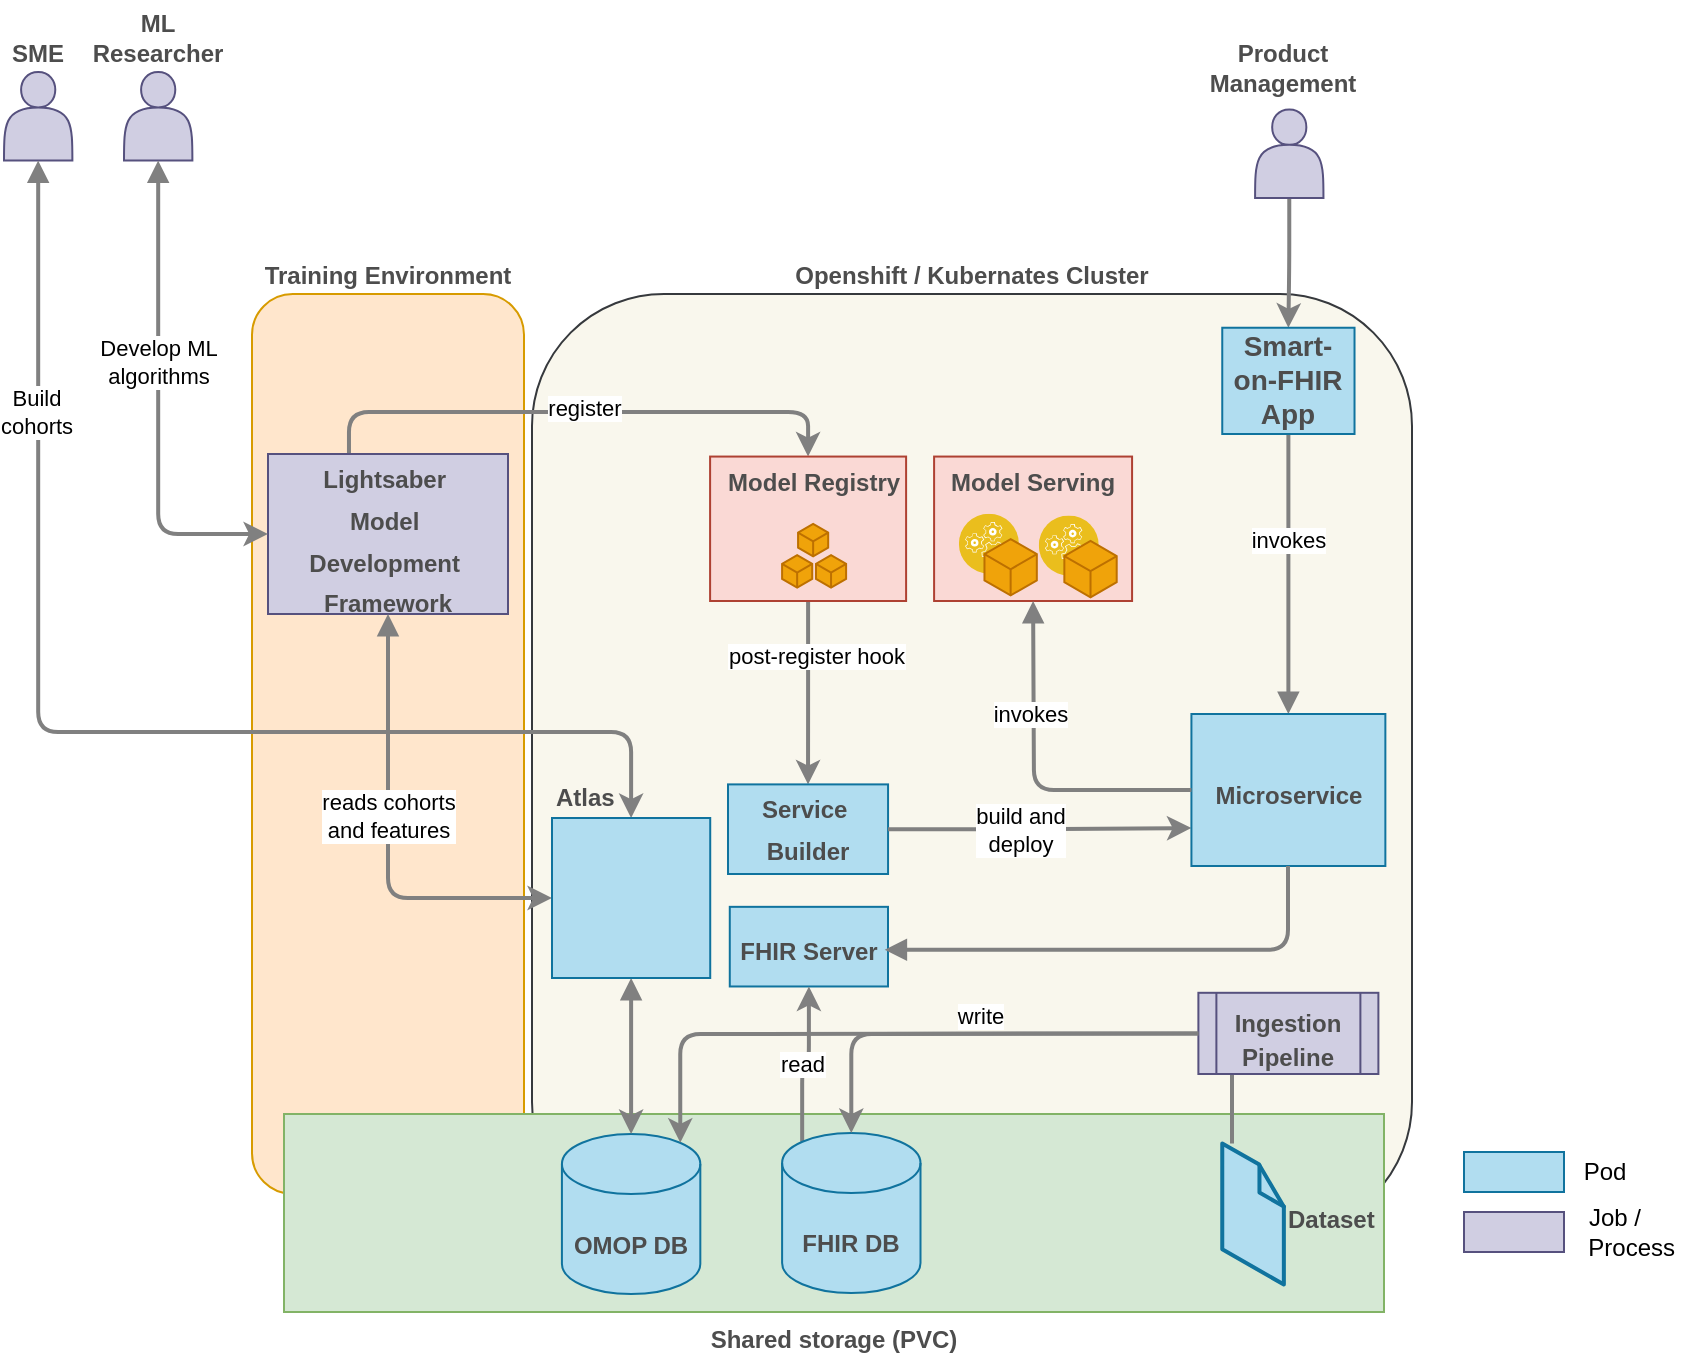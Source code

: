 <mxfile version="14.5.1" type="device"><diagram id="7gwCu6ZgaY8Ys19Y_M54" name="Page-1"><mxGraphModel dx="1106" dy="852" grid="1" gridSize="10" guides="1" tooltips="1" connect="1" arrows="1" fold="1" page="1" pageScale="1" pageWidth="850" pageHeight="1100" math="0" shadow="0"><root><mxCell id="0"/><mxCell id="1" parent="0"/><mxCell id="R3Omm2tk3tTw3sigLJp8-2" value="&lt;p style=&quot;margin: 4px 0px 0px&quot;&gt;&lt;font color=&quot;#4d4d4d&quot;&gt;&lt;b&gt;Openshift / Kubernates Cluster&lt;/b&gt;&lt;/font&gt;&lt;/p&gt;" style="rounded=1;whiteSpace=wrap;html=1;labelPosition=center;verticalLabelPosition=top;align=center;verticalAlign=bottom;fillColor=#f9f7ed;strokeColor=#36393d;" parent="1" vertex="1"><mxGeometry x="268" y="209" width="440" height="470" as="geometry"/></mxCell><mxCell id="R3Omm2tk3tTw3sigLJp8-1" value="&lt;p style=&quot;margin: 4px 0px 0px&quot;&gt;&lt;font color=&quot;#4d4d4d&quot;&gt;&lt;b&gt;Training Environment&lt;/b&gt;&lt;/font&gt;&lt;/p&gt;" style="rounded=1;whiteSpace=wrap;html=1;labelPosition=center;verticalLabelPosition=top;align=center;verticalAlign=bottom;fillColor=#ffe6cc;strokeColor=#d79b00;" parent="1" vertex="1"><mxGeometry x="128" y="209" width="136" height="450" as="geometry"/></mxCell><mxCell id="R3Omm2tk3tTw3sigLJp8-3" value="&lt;font color=&quot;#4d4d4d&quot;&gt;&lt;b&gt;Shared storage (PVC)&lt;/b&gt;&lt;/font&gt;" style="rounded=0;whiteSpace=wrap;html=1;fillColor=#d5e8d4;strokeColor=#82b366;labelPosition=center;verticalLabelPosition=bottom;align=center;verticalAlign=top;" parent="1" vertex="1"><mxGeometry x="144" y="619" width="550" height="99" as="geometry"/></mxCell><mxCell id="R3Omm2tk3tTw3sigLJp8-6" value="" style="edgeStyle=elbowEdgeStyle;elbow=vertical;strokeWidth=2;strokeColor=#808080;entryX=1;entryY=0.5;entryDx=0;entryDy=0;" parent="1" source="R3Omm2tk3tTw3sigLJp8-53" target="R3Omm2tk3tTw3sigLJp8-54" edge="1"><mxGeometry width="100" height="100" relative="1" as="geometry"><mxPoint x="-72.2" y="463.1" as="sourcePoint"/><mxPoint x="58.8" y="568.1" as="targetPoint"/><Array as="points"><mxPoint x="618" y="579"/></Array></mxGeometry></mxCell><mxCell id="R3Omm2tk3tTw3sigLJp8-7" value="" style="edgeStyle=elbowEdgeStyle;elbow=vertical;strokeWidth=2;exitX=0.391;exitY=-0.03;exitDx=0;exitDy=0;exitPerimeter=0;strokeColor=#808080;entryX=0.5;entryY=0;entryDx=0;entryDy=0;" parent="1" target="R3Omm2tk3tTw3sigLJp8-35" edge="1"><mxGeometry width="100" height="100" relative="1" as="geometry"><mxPoint x="176.485" y="292.34" as="sourcePoint"/><mxPoint x="285" y="220" as="targetPoint"/><Array as="points"><mxPoint x="314" y="268"/><mxPoint x="285" y="230"/></Array></mxGeometry></mxCell><mxCell id="R3Omm2tk3tTw3sigLJp8-8" value="register" style="edgeLabel;html=1;align=center;verticalAlign=middle;resizable=0;points=[];" parent="R3Omm2tk3tTw3sigLJp8-7" vertex="1" connectable="0"><mxGeometry x="0.08" y="2" relative="1" as="geometry"><mxPoint x="-6.99" as="offset"/></mxGeometry></mxCell><mxCell id="R3Omm2tk3tTw3sigLJp8-9" style="edgeStyle=orthogonalEdgeStyle;rounded=1;orthogonalLoop=1;jettySize=auto;html=1;entryX=0.5;entryY=1;entryDx=0;entryDy=0;startArrow=block;startFill=1;strokeColor=#808080;strokeWidth=2;endArrow=none;endFill=0;" parent="1" source="R3Omm2tk3tTw3sigLJp8-57" target="R3Omm2tk3tTw3sigLJp8-41" edge="1"><mxGeometry relative="1" as="geometry"/></mxCell><mxCell id="R3Omm2tk3tTw3sigLJp8-10" value="invokes" style="edgeLabel;html=1;align=center;verticalAlign=middle;resizable=0;points=[];" parent="R3Omm2tk3tTw3sigLJp8-9" vertex="1" connectable="0"><mxGeometry x="0.342" y="-2" relative="1" as="geometry"><mxPoint x="-2" y="7.07" as="offset"/></mxGeometry></mxCell><mxCell id="R3Omm2tk3tTw3sigLJp8-14" value="&lt;p style=&quot;margin: 4px 0px 0px&quot;&gt;&lt;font color=&quot;#4d4d4d&quot;&gt;SME&lt;/font&gt;&lt;/p&gt;" style="shape=actor;whiteSpace=wrap;html=1;fontSize=12;strokeColor=#56517e;fontStyle=1;strokeWidth=1;fillColor=#d0cee2;labelPosition=center;verticalLabelPosition=top;align=center;verticalAlign=bottom;" parent="1" vertex="1"><mxGeometry x="4.0" y="98.0" width="34.189" height="44.286" as="geometry"/></mxCell><mxCell id="R3Omm2tk3tTw3sigLJp8-16" value="" style="edgeStyle=elbowEdgeStyle;elbow=vertical;strokeWidth=2;strokeColor=#808080;exitX=0.5;exitY=1;exitDx=0;exitDy=0;entryX=0.5;entryY=0;entryDx=0;entryDy=0;" parent="1" source="R3Omm2tk3tTw3sigLJp8-35" target="R3Omm2tk3tTw3sigLJp8-20" edge="1"><mxGeometry width="100" height="100" relative="1" as="geometry"><mxPoint x="534" y="389" as="sourcePoint"/><mxPoint x="421" y="427" as="targetPoint"/><Array as="points"><mxPoint x="395" y="407"/></Array></mxGeometry></mxCell><mxCell id="R3Omm2tk3tTw3sigLJp8-17" value="post-register hook" style="edgeLabel;html=1;align=center;verticalAlign=middle;resizable=0;points=[];" parent="R3Omm2tk3tTw3sigLJp8-16" vertex="1" connectable="0"><mxGeometry x="-0.414" y="-2" relative="1" as="geometry"><mxPoint x="6" as="offset"/></mxGeometry></mxCell><mxCell id="R3Omm2tk3tTw3sigLJp8-20" value="&lt;p style=&quot;margin: 4px 0px 0px&quot;&gt;&lt;span style=&quot;color: rgb(77 , 77 , 77) ; font-size: 12px ; font-weight: 700&quot;&gt;Service&amp;nbsp;&lt;/span&gt;&lt;/p&gt;&lt;p style=&quot;margin: 4px 0px 0px&quot;&gt;&lt;span style=&quot;color: rgb(77 , 77 , 77) ; font-size: 12px ; font-weight: 700&quot;&gt;Builder&lt;/span&gt;&lt;/p&gt;" style="verticalAlign=middle;align=center;overflow=fill;fontSize=14;fontFamily=Helvetica;html=1;fillColor=#b1ddf0;strokeColor=#10739e;fontColor=#000000;rounded=0;strokeWidth=1;" parent="1" vertex="1"><mxGeometry x="366" y="454.2" width="80.03" height="44.8" as="geometry"/></mxCell><mxCell id="R3Omm2tk3tTw3sigLJp8-25" value="" style="edgeStyle=elbowEdgeStyle;elbow=vertical;strokeWidth=2;exitX=0.5;exitY=1;exitDx=0;exitDy=0;strokeColor=#808080;" parent="1" source="R3Omm2tk3tTw3sigLJp8-24" target="R3Omm2tk3tTw3sigLJp8-41" edge="1"><mxGeometry width="100" height="100" relative="1" as="geometry"><mxPoint x="516.74" y="135" as="sourcePoint"/><mxPoint x="645" y="216" as="targetPoint"/></mxGeometry></mxCell><mxCell id="R3Omm2tk3tTw3sigLJp8-26" value="" style="group" parent="1" vertex="1" connectable="0"><mxGeometry x="505.42" y="307.77" width="40.0" height="45" as="geometry"/></mxCell><mxCell id="R3Omm2tk3tTw3sigLJp8-27" value="" style="aspect=fixed;perimeter=ellipsePerimeter;html=1;align=center;shadow=0;dashed=0;fontColor=#4277BB;labelBackgroundColor=#ffffff;fontSize=12;spacingTop=3;image;image=img/lib/ibm/applications/runtime_services.svg;rounded=0;strokeColor=#009900;strokeWidth=1;fillColor=#FFFFFF;" parent="R3Omm2tk3tTw3sigLJp8-26" vertex="1"><mxGeometry width="30" height="30" as="geometry"/></mxCell><mxCell id="R3Omm2tk3tTw3sigLJp8-28" value="" style="html=1;whiteSpace=wrap;shape=isoCube;backgroundOutline=1;fontFamily=IBM Plex Sans;fontSize=6;labelBackgroundColor=none;labelBorderColor=none;horizontal=1;verticalAlign=top;labelPosition=center;verticalLabelPosition=bottom;align=center;fontStyle=1;spacing=-5;fillColor=#f0a30a;strokeColor=#BD7000;fontColor=#ffffff;" parent="R3Omm2tk3tTw3sigLJp8-26" vertex="1"><mxGeometry x="11.771" y="24.684" width="28.2" height="28.2" as="geometry"/></mxCell><mxCell id="R3Omm2tk3tTw3sigLJp8-29" value="" style="html=1;whiteSpace=wrap;shape=isoCube;backgroundOutline=1;fontFamily=IBM Plex Sans;fontSize=6;labelBackgroundColor=none;labelBorderColor=none;horizontal=1;verticalAlign=top;labelPosition=center;verticalLabelPosition=bottom;align=center;fontStyle=1;spacing=-5;fillColor=#f0a30a;strokeColor=#BD7000;fontColor=#ffffff;" parent="1" vertex="1"><mxGeometry x="477.191" y="326.454" width="28.2" height="28.2" as="geometry"/></mxCell><mxCell id="R3Omm2tk3tTw3sigLJp8-30" value="&lt;font style=&quot;font-size: 12px&quot;&gt;&lt;br&gt;&lt;/font&gt;" style="rounded=0;whiteSpace=wrap;html=1;fontSize=14;fillColor=#fad9d5;strokeWidth=1;strokeColor=#ae4132;" parent="1" vertex="1"><mxGeometry x="469.05" y="290.28" width="98.99" height="72.22" as="geometry"/></mxCell><mxCell id="R3Omm2tk3tTw3sigLJp8-31" value="" style="aspect=fixed;perimeter=ellipsePerimeter;html=1;align=center;shadow=0;dashed=0;fontColor=#4277BB;labelBackgroundColor=#ffffff;fontSize=12;spacingTop=3;image;image=img/lib/ibm/applications/runtime_services.svg;rounded=0;strokeColor=#009900;strokeWidth=1;fillColor=#FFFFFF;" parent="1" vertex="1"><mxGeometry x="481.45" y="318.83" width="30" height="30" as="geometry"/></mxCell><mxCell id="R3Omm2tk3tTw3sigLJp8-32" value="" style="html=1;whiteSpace=wrap;shape=isoCube;backgroundOutline=1;fontFamily=IBM Plex Sans;fontSize=6;labelBackgroundColor=none;labelBorderColor=none;horizontal=1;verticalAlign=top;labelPosition=center;verticalLabelPosition=bottom;align=center;fontStyle=1;spacing=-5;fillColor=#f0a30a;strokeColor=#BD7000;fontColor=#ffffff;" parent="1" vertex="1"><mxGeometry x="493.221" y="331.514" width="28.2" height="28.2" as="geometry"/></mxCell><mxCell id="R3Omm2tk3tTw3sigLJp8-33" value="" style="aspect=fixed;perimeter=ellipsePerimeter;html=1;align=center;shadow=0;dashed=0;fontColor=#4277BB;labelBackgroundColor=#ffffff;fontSize=12;spacingTop=3;image;image=img/lib/ibm/applications/runtime_services.svg;rounded=0;strokeColor=#009900;strokeWidth=1;fillColor=#FFFFFF;" parent="1" vertex="1"><mxGeometry x="521.39" y="319.77" width="30" height="30" as="geometry"/></mxCell><mxCell id="R3Omm2tk3tTw3sigLJp8-34" value="" style="html=1;whiteSpace=wrap;shape=isoCube;backgroundOutline=1;fontFamily=IBM Plex Sans;fontSize=6;labelBackgroundColor=none;labelBorderColor=none;horizontal=1;verticalAlign=top;labelPosition=center;verticalLabelPosition=bottom;align=center;fontStyle=1;spacing=-5;fillColor=#f0a30a;strokeColor=#BD7000;fontColor=#ffffff;" parent="1" vertex="1"><mxGeometry x="533.161" y="332.454" width="28.2" height="28.2" as="geometry"/></mxCell><mxCell id="R3Omm2tk3tTw3sigLJp8-35" value="" style="rounded=0;whiteSpace=wrap;html=1;fontSize=14;fillColor=#fad9d5;strokeWidth=1;strokeColor=#ae4132;" parent="1" vertex="1"><mxGeometry x="357.05" y="290.28" width="98" height="72.22" as="geometry"/></mxCell><mxCell id="R3Omm2tk3tTw3sigLJp8-36" value="" style="group" parent="1" vertex="1" connectable="0"><mxGeometry x="393.05" y="323.39" width="32" height="33" as="geometry"/></mxCell><mxCell id="R3Omm2tk3tTw3sigLJp8-37" value="" style="html=1;whiteSpace=wrap;shape=isoCube;backgroundOutline=1;fontFamily=IBM Plex Sans;fontSize=6;labelBackgroundColor=none;labelBorderColor=none;horizontal=1;verticalAlign=top;labelPosition=center;verticalLabelPosition=bottom;align=center;fontStyle=1;spacing=-5;fillColor=#f0a30a;strokeColor=#BD7000;fontColor=#ffffff;" parent="R3Omm2tk3tTw3sigLJp8-36" vertex="1"><mxGeometry x="16.945" y="15.632" width="15.055" height="17.368" as="geometry"/></mxCell><mxCell id="R3Omm2tk3tTw3sigLJp8-38" value="" style="group" parent="R3Omm2tk3tTw3sigLJp8-36" vertex="1" connectable="0"><mxGeometry width="23.042" height="33" as="geometry"/></mxCell><mxCell id="R3Omm2tk3tTw3sigLJp8-39" value="" style="html=1;whiteSpace=wrap;shape=isoCube;backgroundOutline=1;fontFamily=IBM Plex Sans;fontSize=6;labelBackgroundColor=none;labelBorderColor=none;horizontal=1;verticalAlign=top;labelPosition=center;verticalLabelPosition=bottom;align=center;fontStyle=1;spacing=-5;fillColor=#f0a30a;strokeColor=#BD7000;fontColor=#ffffff;" parent="R3Omm2tk3tTw3sigLJp8-38" vertex="1"><mxGeometry y="15.632" width="15.055" height="17.368" as="geometry"/></mxCell><mxCell id="R3Omm2tk3tTw3sigLJp8-40" value="" style="html=1;whiteSpace=wrap;shape=isoCube;backgroundOutline=1;fontFamily=IBM Plex Sans;fontSize=6;labelBackgroundColor=none;labelBorderColor=none;horizontal=1;verticalAlign=top;labelPosition=center;verticalLabelPosition=bottom;align=center;fontStyle=1;spacing=-5;fillColor=#f0a30a;strokeColor=#BD7000;fontColor=#ffffff;" parent="R3Omm2tk3tTw3sigLJp8-38" vertex="1"><mxGeometry x="7.987" width="15.055" height="17.368" as="geometry"/></mxCell><mxCell id="R3Omm2tk3tTw3sigLJp8-41" value="&lt;font&gt;&lt;font color=&quot;#4d4d4d&quot;&gt;&lt;b&gt;Smart-on-FHIR App&lt;/b&gt;&lt;/font&gt;&lt;br&gt;&lt;/font&gt;" style="whiteSpace=wrap;html=1;fontSize=14;fillColor=#b1ddf0;strokeColor=#10739e;align=center;rounded=0;strokeWidth=1;" parent="1" vertex="1"><mxGeometry x="613.13" y="225.87" width="66.13" height="53.13" as="geometry"/></mxCell><mxCell id="R3Omm2tk3tTw3sigLJp8-42" value="" style="edgeStyle=elbowEdgeStyle;elbow=horizontal;strokeWidth=2;strokeColor=#808080;exitX=1;exitY=0.5;exitDx=0;exitDy=0;entryX=0;entryY=0.75;entryDx=0;entryDy=0;" parent="1" source="R3Omm2tk3tTw3sigLJp8-20" target="R3Omm2tk3tTw3sigLJp8-57" edge="1"><mxGeometry width="100" height="100" relative="1" as="geometry"><mxPoint x="558" y="481" as="sourcePoint"/><mxPoint x="646" y="387" as="targetPoint"/></mxGeometry></mxCell><mxCell id="R3Omm2tk3tTw3sigLJp8-43" value="build and &lt;br&gt;deploy" style="edgeLabel;html=1;align=center;verticalAlign=middle;resizable=0;points=[];" parent="R3Omm2tk3tTw3sigLJp8-42" vertex="1" connectable="0"><mxGeometry x="-0.196" y="-1" relative="1" as="geometry"><mxPoint x="4.42" y="-1.0" as="offset"/></mxGeometry></mxCell><mxCell id="R3Omm2tk3tTw3sigLJp8-49" value="Model Registry" style="text;spacingTop=-5;align=center;fontStyle=1;fontColor=#4D4D4D;" parent="1" vertex="1"><mxGeometry x="359.05" y="294.44" width="100" height="20" as="geometry"/></mxCell><mxCell id="R3Omm2tk3tTw3sigLJp8-50" value="Model Serving&#10;&#10;" style="text;spacingTop=-5;align=center;fontStyle=1;fontColor=#4D4D4D;" parent="1" vertex="1"><mxGeometry x="503.54" y="294.44" width="30" height="20" as="geometry"/></mxCell><mxCell id="R3Omm2tk3tTw3sigLJp8-52" value="&lt;p style=&quot;margin: 4px 0px 0px&quot;&gt;&lt;font color=&quot;#4d4d4d&quot;&gt;&lt;span style=&quot;font-size: 12px&quot;&gt;&lt;b&gt;OMOP DB&lt;/b&gt;&lt;/span&gt;&lt;/font&gt;&lt;/p&gt;" style="shape=cylinder3;whiteSpace=wrap;html=1;boundedLbl=1;backgroundOutline=1;size=15;rounded=0;fontSize=14;strokeColor=#10739e;strokeWidth=1;fillColor=#b1ddf0;" parent="1" vertex="1"><mxGeometry x="282.96" y="629" width="69.2" height="80" as="geometry"/></mxCell><mxCell id="R3Omm2tk3tTw3sigLJp8-53" value="&lt;p style=&quot;margin: 4px 0px 0px&quot;&gt;&lt;font color=&quot;#4d4d4d&quot;&gt;&lt;span style=&quot;font-size: 12px&quot;&gt;&lt;b&gt;Dataset&lt;/b&gt;&lt;/span&gt;&lt;/font&gt;&lt;/p&gt;" style="verticalLabelPosition=middle;html=1;verticalAlign=middle;strokeWidth=1;align=left;outlineConnect=0;outlineConnect=0;shape=mxgraph.aws3d.file;aspect=fixed;strokeColor=#10739e;rounded=0;fontSize=14;fillColor=#b1ddf0;labelPosition=right;" parent="1" vertex="1"><mxGeometry x="613.13" y="633.7" width="30.8" height="70.6" as="geometry"/></mxCell><mxCell id="R3Omm2tk3tTw3sigLJp8-54" value="&lt;p style=&quot;margin: 4px 0px 0px&quot;&gt;&lt;font color=&quot;#4d4d4d&quot;&gt;&lt;span style=&quot;font-size: 12px&quot;&gt;&lt;b&gt;Ingestion Pipeline&lt;/b&gt;&lt;/span&gt;&lt;/font&gt;&lt;/p&gt;" style="shape=process;whiteSpace=wrap;html=1;backgroundOutline=1;rounded=0;fontSize=14;strokeColor=#56517e;strokeWidth=1;fillColor=#d0cee2;" parent="1" vertex="1"><mxGeometry x="601.195" y="558.4" width="90" height="40.6" as="geometry"/></mxCell><mxCell id="R3Omm2tk3tTw3sigLJp8-56" value="" style="edgeStyle=elbowEdgeStyle;elbow=vertical;strokeWidth=2;strokeColor=#808080;startArrow=block;startFill=1;exitX=0.5;exitY=1;exitDx=0;exitDy=0;entryX=0.5;entryY=0;entryDx=0;entryDy=0;" parent="1" source="R3Omm2tk3tTw3sigLJp8-14" target="RJjMq0xAh9pzb4nPWdiu-8" edge="1"><mxGeometry width="100" height="100" relative="1" as="geometry"><mxPoint x="28.8" y="364.44" as="sourcePoint"/><mxPoint x="372" y="764" as="targetPoint"/><Array as="points"><mxPoint x="174" y="428"/></Array></mxGeometry></mxCell><mxCell id="RJjMq0xAh9pzb4nPWdiu-19" value="Build&lt;br&gt;cohorts" style="edgeLabel;html=1;align=center;verticalAlign=middle;resizable=0;points=[];" parent="R3Omm2tk3tTw3sigLJp8-56" vertex="1" connectable="0"><mxGeometry x="-0.599" y="-1" relative="1" as="geometry"><mxPoint as="offset"/></mxGeometry></mxCell><mxCell id="R3Omm2tk3tTw3sigLJp8-57" value="&lt;p style=&quot;margin: 4px 0px 0px&quot;&gt;&lt;font color=&quot;#4d4d4d&quot;&gt;&lt;span style=&quot;font-size: 12px&quot;&gt;&lt;b&gt;Microservice&lt;/b&gt;&lt;/span&gt;&lt;/font&gt;&lt;/p&gt;" style="rounded=0;whiteSpace=wrap;html=1;fontSize=14;fillColor=#b1ddf0;strokeWidth=1;strokeColor=#10739e;" parent="1" vertex="1"><mxGeometry x="597.71" y="419" width="96.97" height="76" as="geometry"/></mxCell><mxCell id="R3Omm2tk3tTw3sigLJp8-58" value="" style="edgeStyle=elbowEdgeStyle;elbow=horizontal;strokeWidth=2;strokeColor=#808080;startArrow=block;startFill=1;endArrow=none;endFill=0;exitX=0.5;exitY=1;exitDx=0;exitDy=0;entryX=0;entryY=0.5;entryDx=0;entryDy=0;" parent="1" source="R3Omm2tk3tTw3sigLJp8-30" target="R3Omm2tk3tTw3sigLJp8-57" edge="1"><mxGeometry width="100" height="100" relative="1" as="geometry"><mxPoint x="521" y="368" as="sourcePoint"/><mxPoint x="551.49" y="498.5" as="targetPoint"/><Array as="points"><mxPoint x="519" y="429"/><mxPoint x="548" y="429"/></Array></mxGeometry></mxCell><mxCell id="R3Omm2tk3tTw3sigLJp8-59" value="invokes" style="edgeLabel;html=1;align=center;verticalAlign=middle;resizable=0;points=[];" parent="R3Omm2tk3tTw3sigLJp8-58" vertex="1" connectable="0"><mxGeometry x="0.027" y="-1" relative="1" as="geometry"><mxPoint x="-0.81" y="-32.05" as="offset"/></mxGeometry></mxCell><mxCell id="R3Omm2tk3tTw3sigLJp8-63" value="&lt;p style=&quot;margin: 4px 0px 0px&quot;&gt;&lt;font color=&quot;#4d4d4d&quot;&gt;&lt;span style=&quot;font-size: 12px&quot;&gt;&lt;b&gt;FHIR Server&lt;/b&gt;&lt;/span&gt;&lt;/font&gt;&lt;/p&gt;" style="rounded=0;whiteSpace=wrap;html=1;fontSize=14;fillColor=#b1ddf0;strokeWidth=1;strokeColor=#10739e;" parent="1" vertex="1"><mxGeometry x="366.89" y="515.42" width="79.11" height="39.82" as="geometry"/></mxCell><mxCell id="R3Omm2tk3tTw3sigLJp8-65" value="" style="edgeStyle=elbowEdgeStyle;elbow=horizontal;strokeWidth=2;strokeColor=#808080;startArrow=block;startFill=1;endArrow=none;endFill=0;entryX=0.5;entryY=1;entryDx=0;entryDy=0;" parent="1" target="R3Omm2tk3tTw3sigLJp8-57" edge="1"><mxGeometry width="100" height="100" relative="1" as="geometry"><mxPoint x="444.34" y="536.9" as="sourcePoint"/><mxPoint x="531.66" y="559.0" as="targetPoint"/><Array as="points"><mxPoint x="646" y="537"/><mxPoint x="475.99" y="813.4"/></Array></mxGeometry></mxCell><mxCell id="R3Omm2tk3tTw3sigLJp8-73" value="" style="edgeStyle=elbowEdgeStyle;elbow=vertical;strokeWidth=2;strokeColor=#808080;entryX=0.5;entryY=1;entryDx=0;entryDy=0;exitX=0.145;exitY=0;exitDx=0;exitDy=4.35;exitPerimeter=0;" parent="1" source="R3Omm2tk3tTw3sigLJp8-64" target="R3Omm2tk3tTw3sigLJp8-63" edge="1"><mxGeometry width="100" height="100" relative="1" as="geometry"><mxPoint x="405.68" y="629" as="sourcePoint"/><mxPoint x="409.05" y="555.24" as="targetPoint"/><Array as="points"/></mxGeometry></mxCell><mxCell id="R3Omm2tk3tTw3sigLJp8-74" value="read" style="edgeLabel;html=1;align=center;verticalAlign=middle;resizable=0;points=[];" parent="R3Omm2tk3tTw3sigLJp8-73" vertex="1" connectable="0"><mxGeometry x="-0.414" y="-2" relative="1" as="geometry"><mxPoint x="-1.95" y="-16" as="offset"/></mxGeometry></mxCell><mxCell id="R3Omm2tk3tTw3sigLJp8-64" value="&lt;p style=&quot;margin: 4px 0px 0px&quot;&gt;&lt;font color=&quot;#4d4d4d&quot;&gt;&lt;span style=&quot;font-size: 12px&quot;&gt;&lt;b&gt;FHIR DB&lt;/b&gt;&lt;/span&gt;&lt;/font&gt;&lt;/p&gt;" style="shape=cylinder3;whiteSpace=wrap;html=1;boundedLbl=1;backgroundOutline=1;size=15;rounded=0;fontSize=14;strokeColor=#10739e;strokeWidth=1;fillColor=#b1ddf0;" parent="1" vertex="1"><mxGeometry x="393.05" y="628.5" width="69.2" height="80" as="geometry"/></mxCell><mxCell id="RJjMq0xAh9pzb4nPWdiu-6" value="&lt;p style=&quot;margin: 4px 0px 0px&quot;&gt;&lt;b style=&quot;font-size: 12px ; color: rgb(77 , 77 , 77)&quot;&gt;Lightsaber&amp;nbsp;&lt;/b&gt;&lt;/p&gt;&lt;p style=&quot;margin: 4px 0px 0px&quot;&gt;&lt;b style=&quot;font-size: 12px ; color: rgb(77 , 77 , 77)&quot;&gt;Model&amp;nbsp;&lt;/b&gt;&lt;/p&gt;&lt;p style=&quot;margin: 4px 0px 0px&quot;&gt;&lt;b style=&quot;font-size: 12px ; color: rgb(77 , 77 , 77)&quot;&gt;Development&amp;nbsp;&lt;/b&gt;&lt;/p&gt;&lt;p style=&quot;margin: 4px 0px 0px&quot;&gt;&lt;b style=&quot;font-size: 12px ; color: rgb(77 , 77 , 77)&quot;&gt;Framework&lt;/b&gt;&lt;br&gt;&lt;/p&gt;" style="verticalAlign=middle;align=center;overflow=fill;fontSize=14;fontFamily=Helvetica;html=1;fillColor=#d0cee2;strokeColor=#56517e;rounded=0;strokeWidth=1;" parent="1" vertex="1"><mxGeometry x="136" y="289" width="120" height="80" as="geometry"/></mxCell><mxCell id="RJjMq0xAh9pzb4nPWdiu-10" value="" style="edgeStyle=elbowEdgeStyle;elbow=vertical;strokeWidth=2;strokeColor=#808080;startArrow=block;startFill=1;exitX=0.5;exitY=1;exitDx=0;exitDy=0;entryX=0.5;entryY=0;entryDx=0;entryDy=0;entryPerimeter=0;" parent="1" source="RJjMq0xAh9pzb4nPWdiu-8" target="R3Omm2tk3tTw3sigLJp8-52" edge="1"><mxGeometry width="100" height="100" relative="1" as="geometry"><mxPoint x="38.8" y="374.44" as="sourcePoint"/><mxPoint x="327.555" y="529" as="targetPoint"/></mxGeometry></mxCell><mxCell id="RJjMq0xAh9pzb4nPWdiu-13" value="&lt;p style=&quot;margin: 4px 0px 0px&quot;&gt;&lt;span style=&quot;color: rgb(77 , 77 , 77) ; text-align: center&quot;&gt;ML Researcher&lt;/span&gt;&lt;br&gt;&lt;/p&gt;" style="shape=actor;whiteSpace=wrap;html=1;fontSize=12;strokeColor=#56517e;fontStyle=1;strokeWidth=1;fillColor=#d0cee2;labelPosition=center;verticalLabelPosition=top;align=center;verticalAlign=bottom;" parent="1" vertex="1"><mxGeometry x="64" y="98.0" width="34.189" height="44.286" as="geometry"/></mxCell><mxCell id="RJjMq0xAh9pzb4nPWdiu-14" value="" style="edgeStyle=elbowEdgeStyle;elbow=vertical;strokeWidth=2;strokeColor=#808080;startArrow=block;startFill=1;exitX=0.5;exitY=1;exitDx=0;exitDy=0;entryX=0;entryY=0.5;entryDx=0;entryDy=0;" parent="1" source="RJjMq0xAh9pzb4nPWdiu-13" target="RJjMq0xAh9pzb4nPWdiu-6" edge="1"><mxGeometry width="100" height="100" relative="1" as="geometry"><mxPoint x="38.8" y="171.0" as="sourcePoint"/><mxPoint x="327.555" y="529" as="targetPoint"/><Array as="points"><mxPoint x="88" y="329"/></Array></mxGeometry></mxCell><mxCell id="RJjMq0xAh9pzb4nPWdiu-20" value="Develop ML &lt;br&gt;algorithms" style="edgeLabel;html=1;align=center;verticalAlign=middle;resizable=0;points=[];" parent="RJjMq0xAh9pzb4nPWdiu-14" vertex="1" connectable="0"><mxGeometry x="-0.172" relative="1" as="geometry"><mxPoint as="offset"/></mxGeometry></mxCell><mxCell id="RJjMq0xAh9pzb4nPWdiu-16" value="&lt;span style=&quot;color: rgb(77 , 77 , 77) ; font-weight: 700&quot;&gt;Product &lt;br&gt;Management&lt;/span&gt;" style="text;html=1;align=center;verticalAlign=bottom;resizable=0;points=[];autosize=1;labelPosition=center;verticalLabelPosition=top;" parent="1" vertex="1"><mxGeometry x="598" y="113.0" width="90" height="30" as="geometry"/></mxCell><mxCell id="RJjMq0xAh9pzb4nPWdiu-17" value="" style="edgeStyle=elbowEdgeStyle;elbow=vertical;strokeWidth=2;strokeColor=#808080;startArrow=block;startFill=1;exitX=0.5;exitY=1;exitDx=0;exitDy=0;entryX=0;entryY=0.5;entryDx=0;entryDy=0;" parent="1" source="RJjMq0xAh9pzb4nPWdiu-6" target="RJjMq0xAh9pzb4nPWdiu-8" edge="1"><mxGeometry width="100" height="100" relative="1" as="geometry"><mxPoint x="38.8" y="169.0" as="sourcePoint"/><mxPoint x="327.555" y="529" as="targetPoint"/><Array as="points"><mxPoint x="184" y="511"/></Array></mxGeometry></mxCell><mxCell id="RJjMq0xAh9pzb4nPWdiu-18" value="reads cohorts &lt;br&gt;and features" style="edgeLabel;html=1;align=center;verticalAlign=middle;resizable=0;points=[];" parent="RJjMq0xAh9pzb4nPWdiu-17" vertex="1" connectable="0"><mxGeometry x="-0.471" relative="1" as="geometry"><mxPoint y="42" as="offset"/></mxGeometry></mxCell><mxCell id="RJjMq0xAh9pzb4nPWdiu-22" value="" style="edgeStyle=elbowEdgeStyle;elbow=vertical;strokeWidth=2;strokeColor=#808080;entryX=0.855;entryY=0;entryDx=0;entryDy=4.35;entryPerimeter=0;exitX=0;exitY=0.5;exitDx=0;exitDy=0;labelPosition=left;verticalLabelPosition=middle;align=right;verticalAlign=middle;" parent="1" source="R3Omm2tk3tTw3sigLJp8-54" target="R3Omm2tk3tTw3sigLJp8-52" edge="1"><mxGeometry width="100" height="100" relative="1" as="geometry"><mxPoint x="628" y="643.7" as="sourcePoint"/><mxPoint x="585.055" y="588.7" as="targetPoint"/><Array as="points"><mxPoint x="474" y="579"/></Array></mxGeometry></mxCell><mxCell id="RJjMq0xAh9pzb4nPWdiu-25" value="write" style="edgeLabel;html=1;align=center;verticalAlign=middle;resizable=0;points=[];" parent="RJjMq0xAh9pzb4nPWdiu-22" vertex="1" connectable="0"><mxGeometry x="0.157" y="-1" relative="1" as="geometry"><mxPoint x="71.8" y="-8" as="offset"/></mxGeometry></mxCell><mxCell id="RJjMq0xAh9pzb4nPWdiu-23" value="" style="edgeStyle=elbowEdgeStyle;elbow=vertical;strokeWidth=2;strokeColor=#808080;entryX=0.5;entryY=0;entryDx=0;entryDy=0;entryPerimeter=0;exitX=0;exitY=0.5;exitDx=0;exitDy=0;labelPosition=left;verticalLabelPosition=middle;align=right;verticalAlign=middle;" parent="1" source="R3Omm2tk3tTw3sigLJp8-54" target="R3Omm2tk3tTw3sigLJp8-64" edge="1"><mxGeometry width="100" height="100" relative="1" as="geometry"><mxPoint x="495.055" y="588.7" as="sourcePoint"/><mxPoint x="352.126" y="643.35" as="targetPoint"/><Array as="points"><mxPoint x="520" y="579"/></Array></mxGeometry></mxCell><mxCell id="RJjMq0xAh9pzb4nPWdiu-27" value="&lt;p style=&quot;margin: 4px 0px 0px&quot;&gt;&lt;br&gt;&lt;/p&gt;" style="rounded=0;whiteSpace=wrap;html=1;fontSize=14;fillColor=#b1ddf0;strokeWidth=1;strokeColor=#10739e;" parent="1" vertex="1"><mxGeometry x="734" y="638" width="50" height="20" as="geometry"/></mxCell><mxCell id="RJjMq0xAh9pzb4nPWdiu-28" value="Pod" style="text;html=1;align=center;verticalAlign=middle;resizable=0;points=[];autosize=1;" parent="1" vertex="1"><mxGeometry x="784" y="638" width="40" height="20" as="geometry"/></mxCell><mxCell id="RJjMq0xAh9pzb4nPWdiu-29" value="&lt;p style=&quot;margin: 4px 0px 0px&quot;&gt;&lt;br&gt;&lt;/p&gt;" style="rounded=0;whiteSpace=wrap;html=1;fontSize=14;fillColor=#d0cee2;strokeWidth=1;strokeColor=#56517e;" parent="1" vertex="1"><mxGeometry x="734" y="668" width="50" height="20" as="geometry"/></mxCell><mxCell id="RJjMq0xAh9pzb4nPWdiu-30" value="&amp;nbsp; &amp;nbsp; &amp;nbsp; &amp;nbsp; &amp;nbsp;Job / &lt;br&gt;&amp;nbsp; &amp;nbsp; &amp;nbsp; &amp;nbsp; &amp;nbsp; &amp;nbsp; &amp;nbsp; Process" style="text;html=1;align=center;verticalAlign=middle;resizable=0;points=[];autosize=1;" parent="1" vertex="1"><mxGeometry x="739" y="663" width="110" height="30" as="geometry"/></mxCell><mxCell id="RJjMq0xAh9pzb4nPWdiu-24" value="" style="group" parent="1" vertex="1" connectable="0"><mxGeometry x="278" y="471" width="79.11" height="86" as="geometry"/></mxCell><mxCell id="RJjMq0xAh9pzb4nPWdiu-8" value="&lt;p style=&quot;margin: 4px 0px 0px&quot;&gt;&lt;font color=&quot;#4d4d4d&quot;&gt;&lt;span style=&quot;font-size: 12px&quot;&gt;&lt;b&gt;Atlas&lt;/b&gt;&lt;/span&gt;&lt;/font&gt;&lt;/p&gt;" style="rounded=0;whiteSpace=wrap;html=1;fontSize=14;fillColor=#b1ddf0;strokeWidth=1;strokeColor=#10739e;labelPosition=center;verticalLabelPosition=top;align=left;verticalAlign=bottom;" parent="RJjMq0xAh9pzb4nPWdiu-24" vertex="1"><mxGeometry width="79.11" height="80" as="geometry"/></mxCell><mxCell id="RJjMq0xAh9pzb4nPWdiu-7" value="" style="shape=image;verticalLabelPosition=bottom;labelBackgroundColor=#ffffff;verticalAlign=top;aspect=fixed;imageAspect=0;image=https://www.saga-it.com/ce/nmiLEnQu/-/assets/img/ohdsi.png;" parent="RJjMq0xAh9pzb4nPWdiu-24" vertex="1"><mxGeometry x="9.93" y="10" width="59.25" height="65" as="geometry"/></mxCell><mxCell id="R3Omm2tk3tTw3sigLJp8-24" value="&lt;p style=&quot;margin: 4px 0px 0px&quot;&gt;&lt;br&gt;&lt;/p&gt;" style="shape=actor;whiteSpace=wrap;html=1;fontSize=12;strokeColor=#56517e;fontStyle=1;strokeWidth=1;fillColor=#d0cee2;" parent="1" vertex="1"><mxGeometry x="629.54" y="116.714" width="34.189" height="44.286" as="geometry"/></mxCell></root></mxGraphModel></diagram></mxfile>